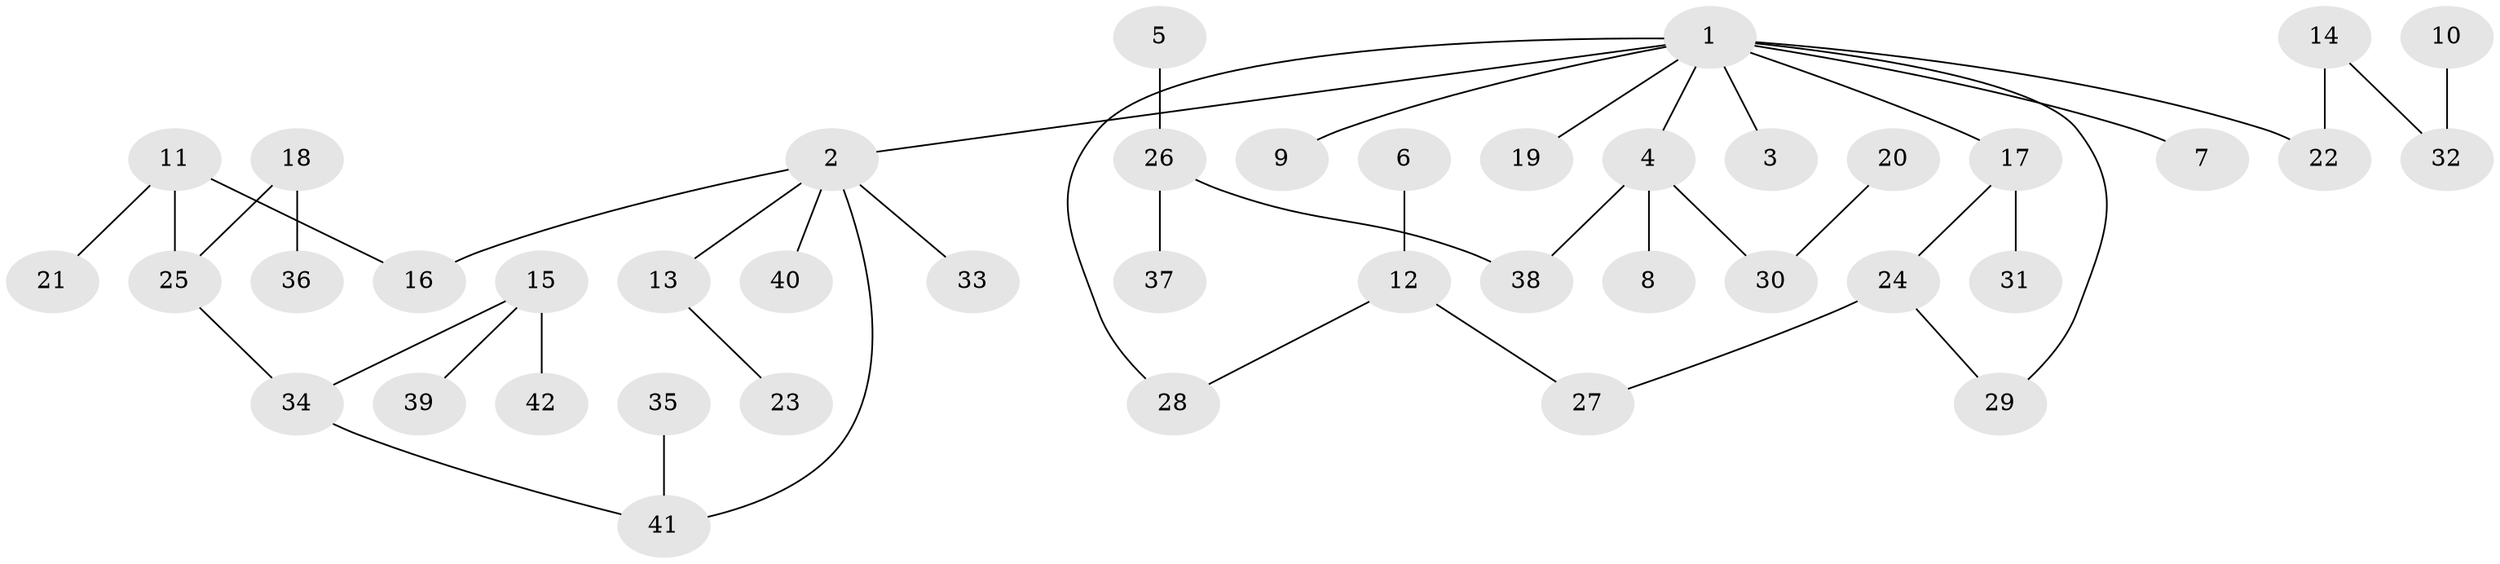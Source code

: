 // original degree distribution, {6: 0.012048192771084338, 5: 0.03614457831325301, 3: 0.24096385542168675, 4: 0.04819277108433735, 1: 0.4457831325301205, 2: 0.21686746987951808}
// Generated by graph-tools (version 1.1) at 2025/25/03/09/25 03:25:35]
// undirected, 42 vertices, 44 edges
graph export_dot {
graph [start="1"]
  node [color=gray90,style=filled];
  1;
  2;
  3;
  4;
  5;
  6;
  7;
  8;
  9;
  10;
  11;
  12;
  13;
  14;
  15;
  16;
  17;
  18;
  19;
  20;
  21;
  22;
  23;
  24;
  25;
  26;
  27;
  28;
  29;
  30;
  31;
  32;
  33;
  34;
  35;
  36;
  37;
  38;
  39;
  40;
  41;
  42;
  1 -- 2 [weight=1.0];
  1 -- 3 [weight=1.0];
  1 -- 4 [weight=1.0];
  1 -- 7 [weight=1.0];
  1 -- 9 [weight=1.0];
  1 -- 17 [weight=1.0];
  1 -- 19 [weight=1.0];
  1 -- 22 [weight=1.0];
  1 -- 28 [weight=1.0];
  1 -- 29 [weight=1.0];
  2 -- 13 [weight=1.0];
  2 -- 16 [weight=1.0];
  2 -- 33 [weight=1.0];
  2 -- 40 [weight=1.0];
  2 -- 41 [weight=1.0];
  4 -- 8 [weight=1.0];
  4 -- 30 [weight=1.0];
  4 -- 38 [weight=1.0];
  5 -- 26 [weight=1.0];
  6 -- 12 [weight=1.0];
  10 -- 32 [weight=1.0];
  11 -- 16 [weight=1.0];
  11 -- 21 [weight=1.0];
  11 -- 25 [weight=1.0];
  12 -- 27 [weight=1.0];
  12 -- 28 [weight=1.0];
  13 -- 23 [weight=1.0];
  14 -- 22 [weight=1.0];
  14 -- 32 [weight=1.0];
  15 -- 34 [weight=1.0];
  15 -- 39 [weight=1.0];
  15 -- 42 [weight=1.0];
  17 -- 24 [weight=1.0];
  17 -- 31 [weight=1.0];
  18 -- 25 [weight=1.0];
  18 -- 36 [weight=1.0];
  20 -- 30 [weight=1.0];
  24 -- 27 [weight=1.0];
  24 -- 29 [weight=1.0];
  25 -- 34 [weight=1.0];
  26 -- 37 [weight=1.0];
  26 -- 38 [weight=1.0];
  34 -- 41 [weight=1.0];
  35 -- 41 [weight=1.0];
}
